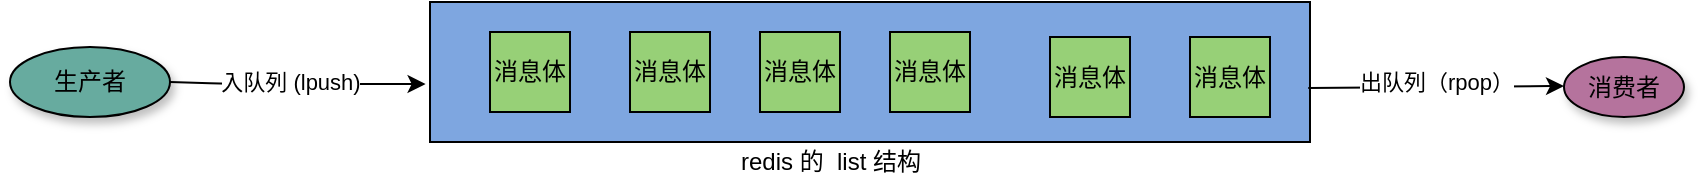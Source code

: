 <mxfile version="14.2.7" type="github">
  <diagram id="IdwK2fAH8-3tfjtsPkUA" name="Page-1">
    <mxGraphModel dx="1666" dy="771" grid="1" gridSize="10" guides="1" tooltips="1" connect="1" arrows="1" fold="1" page="1" pageScale="1" pageWidth="827" pageHeight="1169" math="0" shadow="0">
      <root>
        <mxCell id="0" />
        <mxCell id="1" parent="0" />
        <mxCell id="2ur_N6kX9veUPNMjmb-i-2" value="" style="rounded=0;whiteSpace=wrap;html=1;fillColor=#7EA6E0;" vertex="1" parent="1">
          <mxGeometry x="260" y="640" width="440" height="70" as="geometry" />
        </mxCell>
        <mxCell id="2ur_N6kX9veUPNMjmb-i-18" value="redis&amp;nbsp;的&amp;nbsp; list&amp;nbsp;结构" style="text;html=1;align=center;verticalAlign=middle;resizable=0;points=[];autosize=1;" vertex="1" parent="1">
          <mxGeometry x="405" y="710" width="110" height="20" as="geometry" />
        </mxCell>
        <mxCell id="2ur_N6kX9veUPNMjmb-i-19" value="" style="shape=table;html=1;whiteSpace=wrap;startSize=0;container=1;collapsible=0;childLayout=tableLayout;fillColor=#97D077;" vertex="1" parent="1">
          <mxGeometry x="290" y="655" width="40" height="40" as="geometry" />
        </mxCell>
        <mxCell id="2ur_N6kX9veUPNMjmb-i-20" value="" style="shape=partialRectangle;html=1;whiteSpace=wrap;collapsible=0;dropTarget=0;pointerEvents=0;fillColor=none;top=0;left=0;bottom=0;right=0;points=[[0,0.5],[1,0.5]];portConstraint=eastwest;" vertex="1" parent="2ur_N6kX9veUPNMjmb-i-19">
          <mxGeometry width="40" height="40" as="geometry" />
        </mxCell>
        <mxCell id="2ur_N6kX9veUPNMjmb-i-21" value="消息体" style="shape=partialRectangle;html=1;whiteSpace=wrap;connectable=0;overflow=hidden;fillColor=none;top=0;left=0;bottom=0;right=0;" vertex="1" parent="2ur_N6kX9veUPNMjmb-i-20">
          <mxGeometry width="40" height="40" as="geometry" />
        </mxCell>
        <mxCell id="2ur_N6kX9veUPNMjmb-i-22" value="" style="shape=table;html=1;whiteSpace=wrap;startSize=0;container=1;collapsible=0;childLayout=tableLayout;fillColor=#97D077;" vertex="1" parent="1">
          <mxGeometry x="425" y="655" width="40" height="40" as="geometry" />
        </mxCell>
        <mxCell id="2ur_N6kX9veUPNMjmb-i-23" value="" style="shape=partialRectangle;html=1;whiteSpace=wrap;collapsible=0;dropTarget=0;pointerEvents=0;fillColor=none;top=0;left=0;bottom=0;right=0;points=[[0,0.5],[1,0.5]];portConstraint=eastwest;" vertex="1" parent="2ur_N6kX9veUPNMjmb-i-22">
          <mxGeometry width="40" height="40" as="geometry" />
        </mxCell>
        <mxCell id="2ur_N6kX9veUPNMjmb-i-24" value="消息体" style="shape=partialRectangle;html=1;whiteSpace=wrap;connectable=0;overflow=hidden;fillColor=none;top=0;left=0;bottom=0;right=0;" vertex="1" parent="2ur_N6kX9veUPNMjmb-i-23">
          <mxGeometry width="40" height="40" as="geometry" />
        </mxCell>
        <mxCell id="2ur_N6kX9veUPNMjmb-i-25" value="" style="shape=table;html=1;whiteSpace=wrap;startSize=0;container=1;collapsible=0;childLayout=tableLayout;fillColor=#97D077;" vertex="1" parent="1">
          <mxGeometry x="360" y="655" width="40" height="40" as="geometry" />
        </mxCell>
        <mxCell id="2ur_N6kX9veUPNMjmb-i-26" value="" style="shape=partialRectangle;html=1;whiteSpace=wrap;collapsible=0;dropTarget=0;pointerEvents=0;fillColor=none;top=0;left=0;bottom=0;right=0;points=[[0,0.5],[1,0.5]];portConstraint=eastwest;" vertex="1" parent="2ur_N6kX9veUPNMjmb-i-25">
          <mxGeometry width="40" height="40" as="geometry" />
        </mxCell>
        <mxCell id="2ur_N6kX9veUPNMjmb-i-27" value="消息体" style="shape=partialRectangle;html=1;whiteSpace=wrap;connectable=0;overflow=hidden;fillColor=none;top=0;left=0;bottom=0;right=0;" vertex="1" parent="2ur_N6kX9veUPNMjmb-i-26">
          <mxGeometry width="40" height="40" as="geometry" />
        </mxCell>
        <mxCell id="2ur_N6kX9veUPNMjmb-i-28" value="" style="shape=table;html=1;whiteSpace=wrap;startSize=0;container=1;collapsible=0;childLayout=tableLayout;fillColor=#97D077;" vertex="1" parent="1">
          <mxGeometry x="490" y="655" width="40" height="40" as="geometry" />
        </mxCell>
        <mxCell id="2ur_N6kX9veUPNMjmb-i-29" value="" style="shape=partialRectangle;html=1;whiteSpace=wrap;collapsible=0;dropTarget=0;pointerEvents=0;fillColor=none;top=0;left=0;bottom=0;right=0;points=[[0,0.5],[1,0.5]];portConstraint=eastwest;" vertex="1" parent="2ur_N6kX9veUPNMjmb-i-28">
          <mxGeometry width="40" height="40" as="geometry" />
        </mxCell>
        <mxCell id="2ur_N6kX9veUPNMjmb-i-30" value="消息体" style="shape=partialRectangle;html=1;whiteSpace=wrap;connectable=0;overflow=hidden;fillColor=none;top=0;left=0;bottom=0;right=0;" vertex="1" parent="2ur_N6kX9veUPNMjmb-i-29">
          <mxGeometry width="40" height="40" as="geometry" />
        </mxCell>
        <mxCell id="2ur_N6kX9veUPNMjmb-i-97" value="生产者" style="ellipse;whiteSpace=wrap;html=1;shadow=1;strokeColor=#000000;fillColor=#67AB9F;" vertex="1" parent="1">
          <mxGeometry x="50" y="662.5" width="80" height="35" as="geometry" />
        </mxCell>
        <mxCell id="2ur_N6kX9veUPNMjmb-i-98" value="" style="endArrow=classic;html=1;entryX=-0.005;entryY=0.629;entryDx=0;entryDy=0;exitX=1;exitY=0.5;exitDx=0;exitDy=0;entryPerimeter=0;" edge="1" parent="1" source="2ur_N6kX9veUPNMjmb-i-97">
          <mxGeometry relative="1" as="geometry">
            <mxPoint x="21.04" y="678.005" as="sourcePoint" />
            <mxPoint x="257.8" y="681.03" as="targetPoint" />
            <Array as="points">
              <mxPoint x="160" y="681" />
            </Array>
          </mxGeometry>
        </mxCell>
        <mxCell id="2ur_N6kX9veUPNMjmb-i-99" value="&lt;div style=&quot;text-align: left&quot;&gt;入队列 (lpush)&lt;/div&gt;" style="edgeLabel;resizable=0;html=1;align=center;verticalAlign=middle;" connectable="0" vertex="1" parent="2ur_N6kX9veUPNMjmb-i-98">
          <mxGeometry relative="1" as="geometry">
            <mxPoint x="-3.98" y="-1.01" as="offset" />
          </mxGeometry>
        </mxCell>
        <mxCell id="2ur_N6kX9veUPNMjmb-i-120" value="" style="shape=table;html=1;whiteSpace=wrap;startSize=0;container=1;collapsible=0;childLayout=tableLayout;fillColor=#97D077;" vertex="1" parent="1">
          <mxGeometry x="640" y="657.5" width="40" height="40" as="geometry" />
        </mxCell>
        <mxCell id="2ur_N6kX9veUPNMjmb-i-121" value="" style="shape=partialRectangle;html=1;whiteSpace=wrap;collapsible=0;dropTarget=0;pointerEvents=0;fillColor=none;top=0;left=0;bottom=0;right=0;points=[[0,0.5],[1,0.5]];portConstraint=eastwest;" vertex="1" parent="2ur_N6kX9veUPNMjmb-i-120">
          <mxGeometry width="40" height="40" as="geometry" />
        </mxCell>
        <mxCell id="2ur_N6kX9veUPNMjmb-i-122" value="消息体" style="shape=partialRectangle;html=1;whiteSpace=wrap;connectable=0;overflow=hidden;fillColor=none;top=0;left=0;bottom=0;right=0;" vertex="1" parent="2ur_N6kX9veUPNMjmb-i-121">
          <mxGeometry width="40" height="40" as="geometry" />
        </mxCell>
        <mxCell id="2ur_N6kX9veUPNMjmb-i-123" value="" style="shape=table;html=1;whiteSpace=wrap;startSize=0;container=1;collapsible=0;childLayout=tableLayout;fillColor=#97D077;" vertex="1" parent="1">
          <mxGeometry x="570" y="657.5" width="40" height="40" as="geometry" />
        </mxCell>
        <mxCell id="2ur_N6kX9veUPNMjmb-i-124" value="" style="shape=partialRectangle;html=1;whiteSpace=wrap;collapsible=0;dropTarget=0;pointerEvents=0;fillColor=none;top=0;left=0;bottom=0;right=0;points=[[0,0.5],[1,0.5]];portConstraint=eastwest;" vertex="1" parent="2ur_N6kX9veUPNMjmb-i-123">
          <mxGeometry width="40" height="40" as="geometry" />
        </mxCell>
        <mxCell id="2ur_N6kX9veUPNMjmb-i-125" value="消息体" style="shape=partialRectangle;html=1;whiteSpace=wrap;connectable=0;overflow=hidden;fillColor=none;top=0;left=0;bottom=0;right=0;" vertex="1" parent="2ur_N6kX9veUPNMjmb-i-124">
          <mxGeometry width="40" height="40" as="geometry" />
        </mxCell>
        <mxCell id="2ur_N6kX9veUPNMjmb-i-126" value="消费者" style="ellipse;whiteSpace=wrap;html=1;shadow=1;strokeColor=#000000;fillColor=#B5739D;" vertex="1" parent="1">
          <mxGeometry x="827" y="667.5" width="60" height="30" as="geometry" />
        </mxCell>
        <mxCell id="2ur_N6kX9veUPNMjmb-i-127" value="" style="endArrow=classic;html=1;exitX=0.998;exitY=0.614;exitDx=0;exitDy=0;exitPerimeter=0;" edge="1" parent="1" source="2ur_N6kX9veUPNMjmb-i-2">
          <mxGeometry width="50" height="50" relative="1" as="geometry">
            <mxPoint x="717" y="682" as="sourcePoint" />
            <mxPoint x="827" y="682" as="targetPoint" />
          </mxGeometry>
        </mxCell>
        <mxCell id="2ur_N6kX9veUPNMjmb-i-128" value="出队列（rpop）" style="edgeLabel;html=1;align=center;verticalAlign=middle;resizable=0;points=[];" vertex="1" connectable="0" parent="2ur_N6kX9veUPNMjmb-i-127">
          <mxGeometry x="-0.345" y="3" relative="1" as="geometry">
            <mxPoint x="22" y="0.5" as="offset" />
          </mxGeometry>
        </mxCell>
      </root>
    </mxGraphModel>
  </diagram>
</mxfile>
